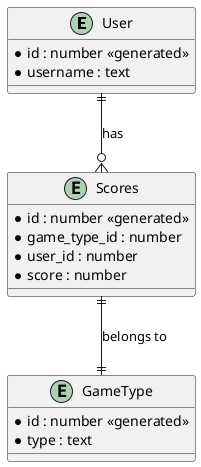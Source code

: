 @startuml
'https://plantuml.com/class-diagram

entity User {
    *id : number <<generated>>
    *username : text
}

entity Scores {
    *id : number <<generated>>
    *game_type_id : number
    *user_id : number
    *score : number
}

entity GameType {
    *id : number <<generated>>
    *type : text
}

User ||--o{ Scores : has
Scores ||--|| GameType : belongs to

@enduml